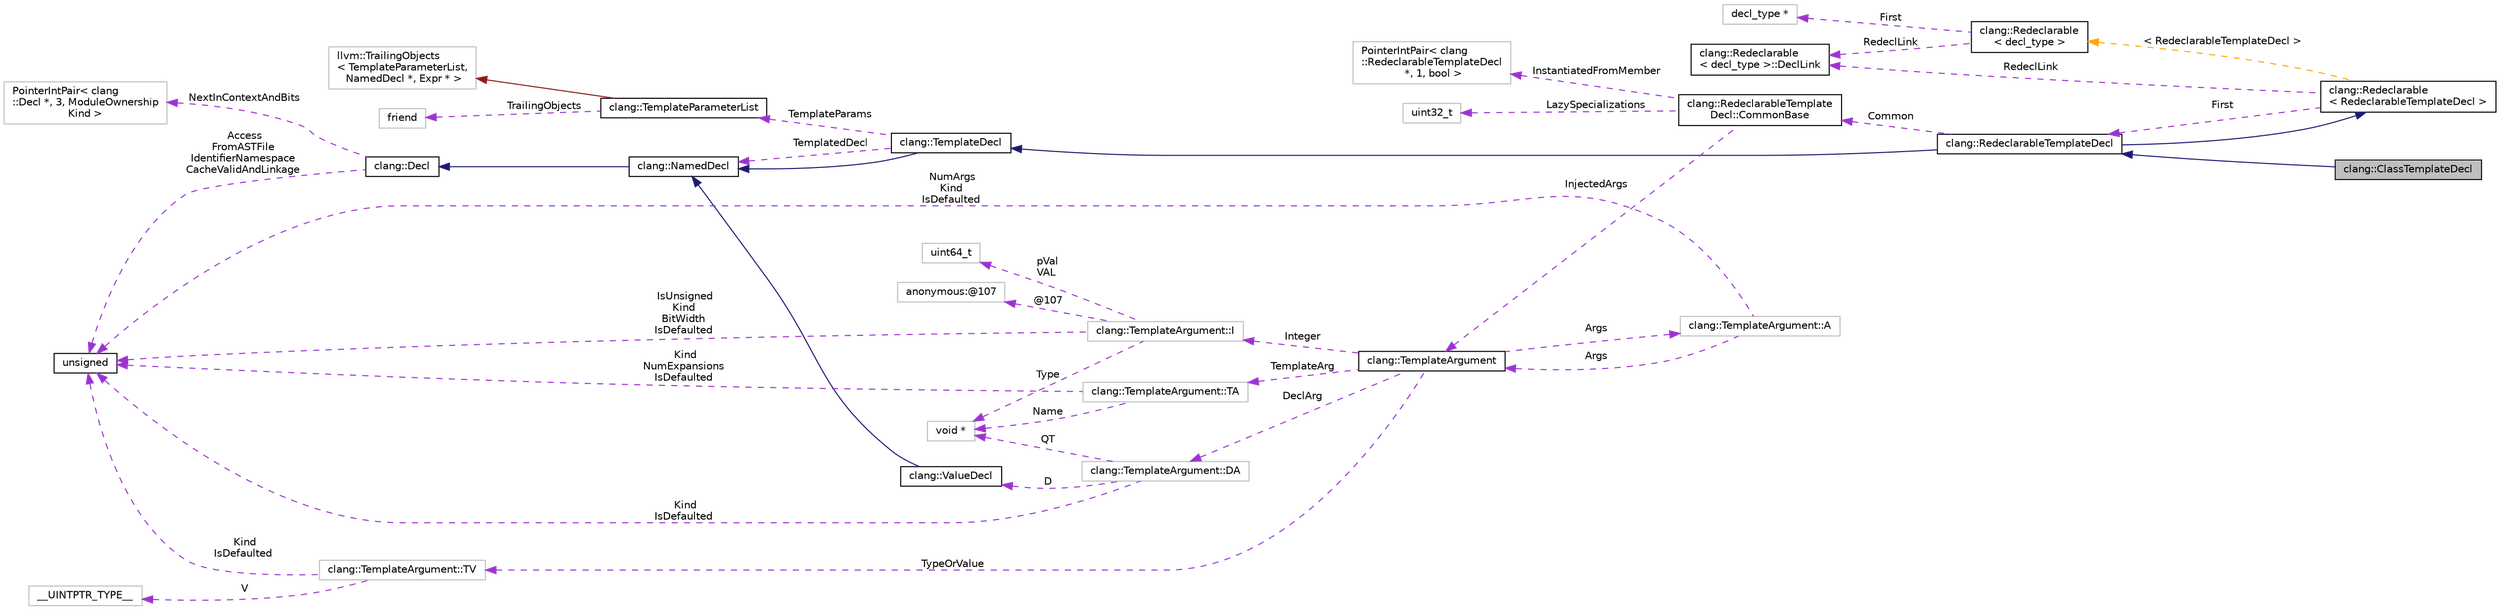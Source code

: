 digraph "clang::ClassTemplateDecl"
{
 // LATEX_PDF_SIZE
  bgcolor="transparent";
  edge [fontname="Helvetica",fontsize="10",labelfontname="Helvetica",labelfontsize="10"];
  node [fontname="Helvetica",fontsize="10",shape=record];
  rankdir="LR";
  Node1 [label="clang::ClassTemplateDecl",height=0.2,width=0.4,color="black", fillcolor="grey75", style="filled", fontcolor="black",tooltip="Declaration of a class template."];
  Node2 -> Node1 [dir="back",color="midnightblue",fontsize="10",style="solid",fontname="Helvetica"];
  Node2 [label="clang::RedeclarableTemplateDecl",height=0.2,width=0.4,color="black",URL="$classclang_1_1RedeclarableTemplateDecl.html",tooltip="Declaration of a redeclarable template."];
  Node3 -> Node2 [dir="back",color="midnightblue",fontsize="10",style="solid",fontname="Helvetica"];
  Node3 [label="clang::TemplateDecl",height=0.2,width=0.4,color="black",URL="$classclang_1_1TemplateDecl.html",tooltip="The base class of all kinds of template declarations (e.g., class, function, etc.)."];
  Node4 -> Node3 [dir="back",color="midnightblue",fontsize="10",style="solid",fontname="Helvetica"];
  Node4 [label="clang::NamedDecl",height=0.2,width=0.4,color="black",URL="$classclang_1_1NamedDecl.html",tooltip="This represents a decl that may have a name."];
  Node5 -> Node4 [dir="back",color="midnightblue",fontsize="10",style="solid",fontname="Helvetica"];
  Node5 [label="clang::Decl",height=0.2,width=0.4,color="black",URL="$classclang_1_1Decl.html",tooltip="Decl - This represents one declaration (or definition), e.g."];
  Node6 -> Node5 [dir="back",color="darkorchid3",fontsize="10",style="dashed",label=" NextInContextAndBits" ,fontname="Helvetica"];
  Node6 [label="PointerIntPair\< clang\l::Decl *, 3, ModuleOwnership\lKind \>",height=0.2,width=0.4,color="grey75",tooltip=" "];
  Node7 -> Node5 [dir="back",color="darkorchid3",fontsize="10",style="dashed",label=" Access\nFromASTFile\nIdentifierNamespace\nCacheValidAndLinkage" ,fontname="Helvetica"];
  Node7 [label="unsigned",height=0.2,width=0.4,color="black",URL="$classunsigned.html",tooltip=" "];
  Node4 -> Node3 [dir="back",color="darkorchid3",fontsize="10",style="dashed",label=" TemplatedDecl" ,fontname="Helvetica"];
  Node8 -> Node3 [dir="back",color="darkorchid3",fontsize="10",style="dashed",label=" TemplateParams" ,fontname="Helvetica"];
  Node8 [label="clang::TemplateParameterList",height=0.2,width=0.4,color="black",URL="$classclang_1_1TemplateParameterList.html",tooltip="Stores a list of template parameters for a TemplateDecl and its derived classes."];
  Node9 -> Node8 [dir="back",color="firebrick4",fontsize="10",style="solid",fontname="Helvetica"];
  Node9 [label="llvm::TrailingObjects\l\< TemplateParameterList,\l NamedDecl *, Expr * \>",height=0.2,width=0.4,color="grey75",tooltip=" "];
  Node10 -> Node8 [dir="back",color="darkorchid3",fontsize="10",style="dashed",label=" TrailingObjects" ,fontname="Helvetica"];
  Node10 [label="friend",height=0.2,width=0.4,color="grey75",tooltip=" "];
  Node11 -> Node2 [dir="back",color="midnightblue",fontsize="10",style="solid",fontname="Helvetica"];
  Node11 [label="clang::Redeclarable\l\< RedeclarableTemplateDecl \>",height=0.2,width=0.4,color="black",URL="$classclang_1_1Redeclarable.html",tooltip=" "];
  Node12 -> Node11 [dir="back",color="darkorchid3",fontsize="10",style="dashed",label=" RedeclLink" ,fontname="Helvetica"];
  Node12 [label="clang::Redeclarable\l\< decl_type \>::DeclLink",height=0.2,width=0.4,color="black",URL="$classclang_1_1Redeclarable_1_1DeclLink.html",tooltip=" "];
  Node2 -> Node11 [dir="back",color="darkorchid3",fontsize="10",style="dashed",label=" First" ,fontname="Helvetica"];
  Node13 -> Node11 [dir="back",color="orange",fontsize="10",style="dashed",label=" \< RedeclarableTemplateDecl \>" ,fontname="Helvetica"];
  Node13 [label="clang::Redeclarable\l\< decl_type \>",height=0.2,width=0.4,color="black",URL="$classclang_1_1Redeclarable.html",tooltip="Provides common interface for the Decls that can be redeclared."];
  Node12 -> Node13 [dir="back",color="darkorchid3",fontsize="10",style="dashed",label=" RedeclLink" ,fontname="Helvetica"];
  Node14 -> Node13 [dir="back",color="darkorchid3",fontsize="10",style="dashed",label=" First" ,fontname="Helvetica"];
  Node14 [label="decl_type *",height=0.2,width=0.4,color="grey75",tooltip=" "];
  Node15 -> Node2 [dir="back",color="darkorchid3",fontsize="10",style="dashed",label=" Common" ,fontname="Helvetica"];
  Node15 [label="clang::RedeclarableTemplate\lDecl::CommonBase",height=0.2,width=0.4,color="black",URL="$structclang_1_1RedeclarableTemplateDecl_1_1CommonBase.html",tooltip=" "];
  Node16 -> Node15 [dir="back",color="darkorchid3",fontsize="10",style="dashed",label=" InjectedArgs" ,fontname="Helvetica"];
  Node16 [label="clang::TemplateArgument",height=0.2,width=0.4,color="black",URL="$classclang_1_1TemplateArgument.html",tooltip="Represents a template argument."];
  Node17 -> Node16 [dir="back",color="darkorchid3",fontsize="10",style="dashed",label=" TemplateArg" ,fontname="Helvetica"];
  Node17 [label="clang::TemplateArgument::TA",height=0.2,width=0.4,color="grey75",tooltip=" "];
  Node7 -> Node17 [dir="back",color="darkorchid3",fontsize="10",style="dashed",label=" Kind\nNumExpansions\nIsDefaulted" ,fontname="Helvetica"];
  Node18 -> Node17 [dir="back",color="darkorchid3",fontsize="10",style="dashed",label=" Name" ,fontname="Helvetica"];
  Node18 [label="void *",height=0.2,width=0.4,color="grey75",tooltip=" "];
  Node19 -> Node16 [dir="back",color="darkorchid3",fontsize="10",style="dashed",label=" DeclArg" ,fontname="Helvetica"];
  Node19 [label="clang::TemplateArgument::DA",height=0.2,width=0.4,color="grey75",tooltip="The kind of template argument we're storing."];
  Node20 -> Node19 [dir="back",color="darkorchid3",fontsize="10",style="dashed",label=" D" ,fontname="Helvetica"];
  Node20 [label="clang::ValueDecl",height=0.2,width=0.4,color="black",URL="$classclang_1_1ValueDecl.html",tooltip="Represent the declaration of a variable (in which case it is an lvalue) a function (in which case it ..."];
  Node4 -> Node20 [dir="back",color="midnightblue",fontsize="10",style="solid",fontname="Helvetica"];
  Node7 -> Node19 [dir="back",color="darkorchid3",fontsize="10",style="dashed",label=" Kind\nIsDefaulted" ,fontname="Helvetica"];
  Node18 -> Node19 [dir="back",color="darkorchid3",fontsize="10",style="dashed",label=" QT" ,fontname="Helvetica"];
  Node21 -> Node16 [dir="back",color="darkorchid3",fontsize="10",style="dashed",label=" Args" ,fontname="Helvetica"];
  Node21 [label="clang::TemplateArgument::A",height=0.2,width=0.4,color="grey75",tooltip=" "];
  Node16 -> Node21 [dir="back",color="darkorchid3",fontsize="10",style="dashed",label=" Args" ,fontname="Helvetica"];
  Node7 -> Node21 [dir="back",color="darkorchid3",fontsize="10",style="dashed",label=" NumArgs\nKind\nIsDefaulted" ,fontname="Helvetica"];
  Node22 -> Node16 [dir="back",color="darkorchid3",fontsize="10",style="dashed",label=" TypeOrValue" ,fontname="Helvetica"];
  Node22 [label="clang::TemplateArgument::TV",height=0.2,width=0.4,color="grey75",tooltip=" "];
  Node23 -> Node22 [dir="back",color="darkorchid3",fontsize="10",style="dashed",label=" V" ,fontname="Helvetica"];
  Node23 [label="__UINTPTR_TYPE__",height=0.2,width=0.4,color="grey75",tooltip=" "];
  Node7 -> Node22 [dir="back",color="darkorchid3",fontsize="10",style="dashed",label=" Kind\nIsDefaulted" ,fontname="Helvetica"];
  Node24 -> Node16 [dir="back",color="darkorchid3",fontsize="10",style="dashed",label=" Integer" ,fontname="Helvetica"];
  Node24 [label="clang::TemplateArgument::I",height=0.2,width=0.4,color="grey75",tooltip=" "];
  Node25 -> Node24 [dir="back",color="darkorchid3",fontsize="10",style="dashed",label=" pVal\nVAL" ,fontname="Helvetica"];
  Node25 [label="uint64_t",height=0.2,width=0.4,color="grey75",tooltip=" "];
  Node26 -> Node24 [dir="back",color="darkorchid3",fontsize="10",style="dashed",label=" @107" ,fontname="Helvetica"];
  Node26 [label="anonymous:@107",height=0.2,width=0.4,color="grey75",tooltip=" "];
  Node7 -> Node24 [dir="back",color="darkorchid3",fontsize="10",style="dashed",label=" IsUnsigned\nKind\nBitWidth\nIsDefaulted" ,fontname="Helvetica"];
  Node18 -> Node24 [dir="back",color="darkorchid3",fontsize="10",style="dashed",label=" Type" ,fontname="Helvetica"];
  Node27 -> Node15 [dir="back",color="darkorchid3",fontsize="10",style="dashed",label=" InstantiatedFromMember" ,fontname="Helvetica"];
  Node27 [label="PointerIntPair\< clang\l::RedeclarableTemplateDecl\l *, 1, bool \>",height=0.2,width=0.4,color="grey75",tooltip=" "];
  Node28 -> Node15 [dir="back",color="darkorchid3",fontsize="10",style="dashed",label=" LazySpecializations" ,fontname="Helvetica"];
  Node28 [label="uint32_t",height=0.2,width=0.4,color="grey75",tooltip=" "];
}
